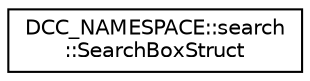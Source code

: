 digraph "类继承关系图"
{
  edge [fontname="Helvetica",fontsize="10",labelfontname="Helvetica",labelfontsize="10"];
  node [fontname="Helvetica",fontsize="10",shape=record];
  rankdir="LR";
  Node0 [label="DCC_NAMESPACE::search\l::SearchBoxStruct",height=0.2,width=0.4,color="black", fillcolor="white", style="filled",URL="$struct_d_c_c___n_a_m_e_s_p_a_c_e_1_1search_1_1_search_box_struct.html"];
}
